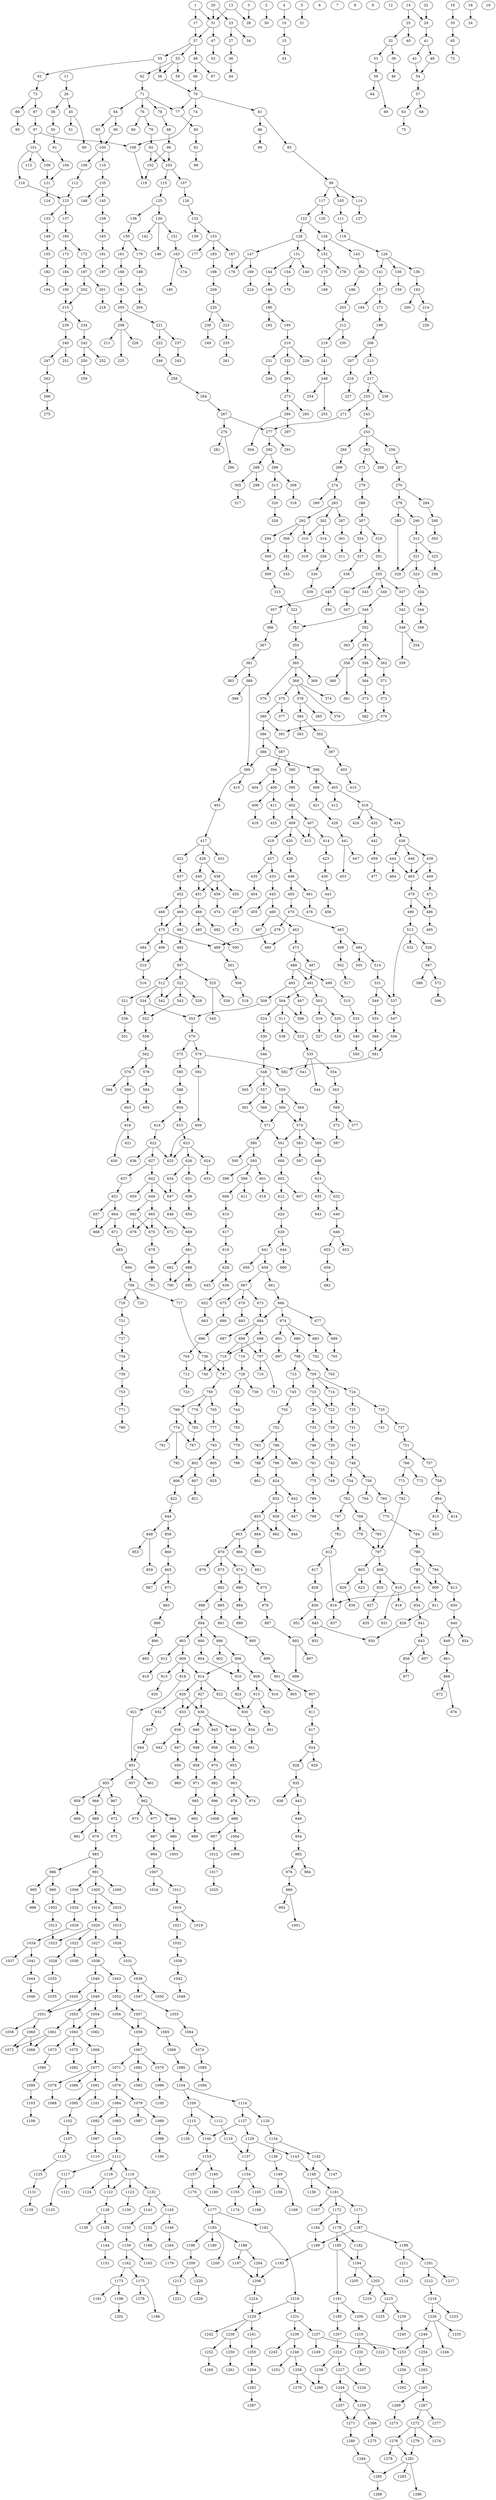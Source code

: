 digraph Day22 {
	1	[label=1];
	17	[label=17];
	1 -> 17;
	31	[label=31];
	1 -> 31;
	2	[label=2];
	30	[label=30];
	2 -> 30;
	3	[label=3];
	28	[label=28];
	3 -> 28	[minlen=1];
	4	[label=4];
	10	[label=10];
	4 -> 10	[minlen=1];
	5	[label=5];
	21	[label=21];
	5 -> 21;
	6	[label=6];
	7	[label=7];
	8	[label=8];
	9	[label=9];
	15	[label=15];
	10 -> 15;
	11	[label=11];
	26	[label=26];
	11 -> 26	[minlen=1];
	12	[label=12];
	13	[label=13];
	13 -> 28;
	13 -> 31;
	14	[label=14];
	25	[label=25];
	14 -> 25;
	29	[label=29];
	14 -> 29;
	43	[label=43];
	15 -> 43	[minlen=1];
	16	[label=16];
	35	[label=35];
	16 -> 35	[minlen=1];
	37	[label=37];
	17 -> 37;
	18	[label=18];
	24	[label=24];
	18 -> 24;
	19	[label=19];
	20	[label=20];
	23	[label=23];
	20 -> 23;
	20 -> 31;
	22	[label=22];
	22 -> 29	[minlen=1];
	27	[label=27];
	23 -> 27;
	34	[label=34];
	23 -> 34	[minlen=1];
	32	[label=32];
	25 -> 32;
	40	[label=40];
	25 -> 40	[minlen=1];
	38	[label=38];
	26 -> 38;
	45	[label=45];
	26 -> 45;
	36	[label=36];
	27 -> 36;
	41	[label=41];
	29 -> 41;
	31 -> 37;
	47	[label=47];
	31 -> 47;
	33	[label=33];
	32 -> 33;
	39	[label=39];
	32 -> 39;
	59	[label=59];
	33 -> 59;
	65	[label=65];
	35 -> 65;
	44	[label=44];
	36 -> 44	[minlen=1];
	48	[label=48];
	37 -> 48;
	53	[label=53];
	37 -> 53;
	55	[label=55];
	37 -> 55;
	50	[label=50];
	38 -> 50;
	46	[label=46];
	39 -> 46	[minlen=1];
	42	[label=42];
	41 -> 42;
	49	[label=49];
	41 -> 49;
	54	[label=54];
	42 -> 54;
	51	[label=51];
	45 -> 51	[minlen=1];
	60	[label=60];
	45 -> 60	[minlen=2];
	52	[label=52];
	47 -> 52	[minlen=1];
	66	[label=66];
	48 -> 66;
	67	[label=67];
	48 -> 67	[minlen=1];
	49 -> 54;
	91	[label=91];
	50 -> 91;
	56	[label=56];
	53 -> 56;
	58	[label=58];
	53 -> 58	[minlen=1];
	62	[label=62];
	53 -> 62;
	57	[label=57];
	54 -> 57;
	55 -> 56;
	61	[label=61];
	55 -> 61;
	70	[label=70];
	56 -> 70;
	63	[label=63];
	57 -> 63;
	68	[label=68];
	57 -> 68	[minlen=1];
	64	[label=64];
	59 -> 64	[minlen=1];
	69	[label=69];
	59 -> 69	[minlen=2];
	73	[label=73];
	61 -> 73;
	71	[label=71];
	62 -> 71;
	75	[label=75];
	63 -> 75	[minlen=1];
	72	[label=72];
	65 -> 72	[minlen=1];
	66 -> 70;
	74	[label=74];
	70 -> 74;
	77	[label=77];
	70 -> 77;
	81	[label=81];
	70 -> 81;
	76	[label=76];
	71 -> 76;
	71 -> 77;
	78	[label=78];
	71 -> 78;
	84	[label=84];
	71 -> 84;
	87	[label=87];
	73 -> 87;
	89	[label=89];
	73 -> 89;
	108	[label=108];
	74 -> 108;
	79	[label=79];
	76 -> 79;
	80	[label=80];
	76 -> 80	[minlen=1];
	85	[label=85];
	77 -> 85;
	88	[label=88];
	78 -> 88;
	82	[label=82];
	79 -> 82;
	83	[label=83];
	81 -> 83;
	86	[label=86];
	81 -> 86;
	102	[label=102];
	82 -> 102;
	103	[label=103];
	82 -> 103;
	99	[label=99];
	83 -> 99;
	90	[label=90];
	84 -> 90;
	93	[label=93];
	84 -> 93;
	92	[label=92];
	85 -> 92;
	94	[label=94];
	86 -> 94	[minlen=1];
	97	[label=97];
	87 -> 97;
	96	[label=96];
	88 -> 96;
	95	[label=95];
	89 -> 95	[minlen=1];
	100	[label=100];
	90 -> 100;
	104	[label=104];
	91 -> 104;
	98	[label=98];
	92 -> 98	[minlen=1];
	93 -> 100;
	96 -> 102;
	96 -> 103;
	101	[label=101];
	97 -> 101;
	97 -> 108;
	105	[label=105];
	99 -> 105;
	114	[label=114];
	99 -> 114;
	117	[label=117];
	99 -> 117;
	106	[label=106];
	100 -> 106;
	110	[label=110];
	100 -> 110;
	109	[label=109];
	101 -> 109;
	113	[label=113];
	101 -> 113	[minlen=1];
	116	[label=116];
	101 -> 116;
	119	[label=119];
	102 -> 119;
	107	[label=107];
	103 -> 107;
	115	[label=115];
	103 -> 115;
	121	[label=121];
	104 -> 121;
	111	[label=111];
	105 -> 111;
	112	[label=112];
	106 -> 112;
	126	[label=126];
	107 -> 126;
	108 -> 119;
	109 -> 121;
	135	[label=135];
	110 -> 135;
	118	[label=118];
	111 -> 118;
	123	[label=123];
	112 -> 123;
	127	[label=127];
	114 -> 127	[minlen=1];
	125	[label=125];
	115 -> 125;
	116 -> 123;
	120	[label=120];
	117 -> 120	[minlen=1];
	122	[label=122];
	117 -> 122;
	129	[label=129];
	118 -> 129;
	124	[label=124];
	121 -> 124	[minlen=1];
	128	[label=128];
	122 -> 128;
	134	[label=134];
	122 -> 134;
	133	[label=133];
	123 -> 133;
	137	[label=137];
	123 -> 137;
	130	[label=130];
	125 -> 130;
	138	[label=138];
	125 -> 138;
	132	[label=132];
	126 -> 132;
	131	[label=131];
	128 -> 131;
	147	[label=147];
	128 -> 147;
	152	[label=152];
	128 -> 152;
	136	[label=136];
	129 -> 136;
	141	[label=141];
	129 -> 141;
	156	[label=156];
	129 -> 156;
	142	[label=142];
	130 -> 142	[minlen=1];
	146	[label=146];
	130 -> 146	[minlen=2];
	151	[label=151];
	130 -> 151;
	140	[label=140];
	131 -> 140	[minlen=1];
	144	[label=144];
	131 -> 144;
	154	[label=154];
	131 -> 154;
	139	[label=139];
	132 -> 139	[minlen=1];
	153	[label=153];
	132 -> 153;
	149	[label=149];
	133 -> 149;
	143	[label=143];
	134 -> 143;
	134 -> 152;
	145	[label=145];
	135 -> 145;
	148	[label=148];
	135 -> 148	[minlen=1];
	193	[label=193];
	136 -> 193;
	160	[label=160];
	137 -> 160;
	150	[label=150];
	138 -> 150;
	157	[label=157];
	141 -> 157;
	162	[label=162];
	143 -> 162;
	166	[label=166];
	144 -> 166;
	158	[label=158];
	145 -> 158;
	169	[label=169];
	147 -> 169;
	176	[label=176];
	147 -> 176;
	155	[label=155];
	149 -> 155;
	161	[label=161];
	150 -> 161;
	179	[label=179];
	150 -> 179;
	163	[label=163];
	151 -> 163;
	175	[label=175];
	152 -> 175;
	178	[label=178];
	152 -> 178	[minlen=1];
	167	[label=167];
	153 -> 167;
	177	[label=177];
	153 -> 177	[minlen=1];
	183	[label=183];
	153 -> 183;
	170	[label=170];
	154 -> 170	[minlen=1];
	182	[label=182];
	155 -> 182;
	159	[label=159];
	156 -> 159	[minlen=1];
	164	[label=164];
	157 -> 164	[minlen=1];
	171	[label=171];
	157 -> 171;
	165	[label=165];
	158 -> 165;
	172	[label=172];
	160 -> 172;
	173	[label=173];
	160 -> 173;
	168	[label=168];
	161 -> 168;
	186	[label=186];
	162 -> 186;
	174	[label=174];
	163 -> 174	[minlen=1];
	185	[label=185];
	163 -> 185	[minlen=2];
	181	[label=181];
	165 -> 181;
	180	[label=180];
	166 -> 180;
	167 -> 176;
	191	[label=191];
	168 -> 191;
	224	[label=224];
	169 -> 224	[minlen=1];
	199	[label=199];
	171 -> 199;
	187	[label=187];
	172 -> 187;
	184	[label=184];
	173 -> 184;
	189	[label=189];
	175 -> 189	[minlen=1];
	188	[label=188];
	179 -> 188;
	192	[label=192];
	180 -> 192	[minlen=1];
	195	[label=195];
	180 -> 195;
	197	[label=197];
	181 -> 197	[minlen=1];
	194	[label=194];
	182 -> 194	[minlen=1];
	198	[label=198];
	183 -> 198;
	190	[label=190];
	184 -> 190;
	203	[label=203];
	186 -> 203;
	201	[label=201];
	187 -> 201;
	202	[label=202];
	187 -> 202;
	196	[label=196];
	188 -> 196;
	215	[label=215];
	190 -> 215;
	205	[label=205];
	191 -> 205;
	200	[label=200];
	193 -> 200	[minlen=1];
	214	[label=214];
	193 -> 214;
	210	[label=210];
	195 -> 210;
	204	[label=204];
	196 -> 204	[minlen=1];
	209	[label=209];
	198 -> 209;
	206	[label=206];
	199 -> 206;
	218	[label=218];
	201 -> 218	[minlen=1];
	202 -> 215;
	212	[label=212];
	203 -> 212;
	208	[label=208];
	205 -> 208;
	221	[label=221];
	205 -> 221;
	207	[label=207];
	206 -> 207;
	213	[label=213];
	206 -> 213;
	216	[label=216];
	207 -> 216;
	211	[label=211];
	208 -> 211	[minlen=1];
	225	[label=225];
	208 -> 225	[minlen=2];
	228	[label=228];
	208 -> 228	[minlen=1];
	220	[label=220];
	209 -> 220;
	229	[label=229];
	210 -> 229	[minlen=1];
	231	[label=231];
	210 -> 231;
	232	[label=232];
	210 -> 232;
	219	[label=219];
	212 -> 219;
	230	[label=230];
	212 -> 230	[minlen=1];
	217	[label=217];
	213 -> 217;
	226	[label=226];
	214 -> 226	[minlen=1];
	234	[label=234];
	215 -> 234;
	239	[label=239];
	215 -> 239;
	227	[label=227];
	216 -> 227	[minlen=1];
	233	[label=233];
	217 -> 233;
	236	[label=236];
	217 -> 236	[minlen=1];
	241	[label=241];
	219 -> 241;
	223	[label=223];
	220 -> 223;
	238	[label=238];
	220 -> 238;
	222	[label=222];
	221 -> 222;
	237	[label=237];
	221 -> 237;
	246	[label=246];
	222 -> 246;
	235	[label=235];
	223 -> 235;
	244	[label=244];
	231 -> 244	[minlen=1];
	265	[label=265];
	232 -> 265;
	243	[label=243];
	233 -> 243;
	271	[label=271];
	233 -> 271;
	242	[label=242];
	234 -> 242;
	261	[label=261];
	235 -> 261	[minlen=1];
	245	[label=245];
	237 -> 245	[minlen=1];
	249	[label=249];
	238 -> 249	[minlen=1];
	240	[label=240];
	239 -> 240;
	247	[label=247];
	240 -> 247;
	251	[label=251];
	240 -> 251	[minlen=1];
	248	[label=248];
	241 -> 248;
	250	[label=250];
	242 -> 250;
	252	[label=252];
	242 -> 252	[minlen=1];
	253	[label=253];
	243 -> 253;
	258	[label=258];
	246 -> 258;
	262	[label=262];
	247 -> 262;
	254	[label=254];
	248 -> 254	[minlen=1];
	255	[label=255];
	248 -> 255	[minlen=2];
	259	[label=259];
	250 -> 259	[minlen=1];
	256	[label=256];
	253 -> 256;
	260	[label=260];
	253 -> 260;
	263	[label=263];
	253 -> 263;
	257	[label=257];
	256 -> 257;
	270	[label=270];
	257 -> 270;
	264	[label=264];
	258 -> 264;
	269	[label=269];
	260 -> 269;
	266	[label=266];
	262 -> 266;
	268	[label=268];
	263 -> 268	[minlen=1];
	272	[label=272];
	263 -> 272;
	267	[label=267];
	264 -> 267;
	273	[label=273];
	265 -> 273;
	275	[label=275];
	266 -> 275	[minlen=1];
	276	[label=276];
	267 -> 276;
	277	[label=277];
	267 -> 277;
	274	[label=274];
	269 -> 274;
	278	[label=278];
	270 -> 278;
	284	[label=284];
	270 -> 284;
	271 -> 277;
	279	[label=279];
	272 -> 279;
	280	[label=280];
	273 -> 280;
	285	[label=285];
	273 -> 285	[minlen=1];
	283	[label=283];
	274 -> 283;
	289	[label=289];
	274 -> 289	[minlen=1];
	281	[label=281];
	276 -> 281	[minlen=1];
	296	[label=296];
	276 -> 296	[minlen=2];
	282	[label=282];
	277 -> 282;
	291	[label=291];
	277 -> 291	[minlen=1];
	290	[label=290];
	278 -> 290;
	293	[label=293];
	278 -> 293;
	286	[label=286];
	279 -> 286;
	297	[label=297];
	280 -> 297	[minlen=1];
	304	[label=304];
	280 -> 304	[minlen=2];
	288	[label=288];
	282 -> 288;
	299	[label=299];
	282 -> 299;
	287	[label=287];
	283 -> 287;
	292	[label=292];
	283 -> 292;
	302	[label=302];
	283 -> 302;
	295	[label=295];
	284 -> 295;
	307	[label=307];
	286 -> 307;
	301	[label=301];
	287 -> 301;
	298	[label=298];
	288 -> 298	[minlen=1];
	305	[label=305];
	288 -> 305;
	312	[label=312];
	290 -> 312;
	294	[label=294];
	292 -> 294;
	306	[label=306];
	292 -> 306;
	310	[label=310];
	292 -> 310;
	329	[label=329];
	293 -> 329;
	300	[label=300];
	294 -> 300;
	303	[label=303];
	295 -> 303	[minlen=1];
	308	[label=308];
	299 -> 308;
	313	[label=313];
	299 -> 313;
	309	[label=309];
	300 -> 309;
	311	[label=311];
	301 -> 311	[minlen=1];
	302 -> 310;
	314	[label=314];
	302 -> 314;
	317	[label=317];
	305 -> 317	[minlen=1];
	332	[label=332];
	306 -> 332;
	316	[label=316];
	307 -> 316;
	324	[label=324];
	307 -> 324;
	318	[label=318];
	308 -> 318	[minlen=1];
	315	[label=315];
	309 -> 315;
	319	[label=319];
	310 -> 319	[minlen=1];
	321	[label=321];
	312 -> 321;
	325	[label=325];
	312 -> 325;
	320	[label=320];
	313 -> 320;
	326	[label=326];
	314 -> 326;
	322	[label=322];
	315 -> 322;
	331	[label=331];
	316 -> 331;
	328	[label=328];
	320 -> 328	[minlen=1];
	323	[label=323];
	321 -> 323;
	321 -> 329;
	351	[label=351];
	322 -> 351;
	334	[label=334];
	323 -> 334;
	327	[label=327];
	324 -> 327;
	336	[label=336];
	325 -> 336	[minlen=1];
	330	[label=330];
	326 -> 330;
	338	[label=338];
	327 -> 338;
	339	[label=339];
	330 -> 339	[minlen=1];
	335	[label=335];
	331 -> 335;
	333	[label=333];
	332 -> 333	[minlen=1];
	344	[label=344];
	334 -> 344;
	337	[label=337];
	335 -> 337;
	340	[label=340];
	335 -> 340;
	341	[label=341];
	335 -> 341;
	343	[label=343];
	335 -> 343	[minlen=1];
	342	[label=342];
	337 -> 342;
	345	[label=345];
	338 -> 345;
	346	[label=346];
	340 -> 346;
	347	[label=347];
	341 -> 347	[minlen=1];
	348	[label=348];
	342 -> 348;
	349	[label=349];
	344 -> 349	[minlen=1];
	350	[label=350];
	345 -> 350	[minlen=1];
	357	[label=357];
	345 -> 357;
	346 -> 351;
	352	[label=352];
	346 -> 352;
	354	[label=354];
	348 -> 354	[minlen=1];
	359	[label=359];
	348 -> 359	[minlen=2];
	355	[label=355];
	351 -> 355;
	353	[label=353];
	352 -> 353;
	363	[label=363];
	352 -> 363	[minlen=1];
	356	[label=356];
	353 -> 356;
	358	[label=358];
	353 -> 358;
	362	[label=362];
	353 -> 362;
	365	[label=365];
	355 -> 365;
	364	[label=364];
	356 -> 364;
	366	[label=366];
	357 -> 366;
	360	[label=360];
	358 -> 360	[minlen=1];
	361	[label=361];
	358 -> 361	[minlen=2];
	371	[label=371];
	362 -> 371;
	373	[label=373];
	364 -> 373;
	368	[label=368];
	365 -> 368;
	369	[label=369];
	365 -> 369	[minlen=1];
	370	[label=370];
	365 -> 370	[minlen=2];
	367	[label=367];
	366 -> 367;
	381	[label=381];
	367 -> 381;
	374	[label=374];
	368 -> 374	[minlen=1];
	375	[label=375];
	368 -> 375;
	376	[label=376];
	368 -> 376	[minlen=2];
	378	[label=378];
	368 -> 378;
	372	[label=372];
	371 -> 372;
	379	[label=379];
	372 -> 379;
	382	[label=382];
	373 -> 382	[minlen=1];
	377	[label=377];
	375 -> 377	[minlen=1];
	380	[label=380];
	375 -> 380;
	384	[label=384];
	378 -> 384;
	385	[label=385];
	378 -> 385	[minlen=1];
	391	[label=391];
	379 -> 391;
	386	[label=386];
	380 -> 386;
	380 -> 391;
	383	[label=383];
	381 -> 383	[minlen=1];
	389	[label=389];
	381 -> 389;
	392	[label=392];
	384 -> 392;
	393	[label=393];
	384 -> 393	[minlen=1];
	387	[label=387];
	386 -> 387;
	388	[label=388];
	386 -> 388;
	390	[label=390];
	387 -> 390;
	394	[label=394];
	387 -> 394;
	396	[label=396];
	388 -> 396;
	399	[label=399];
	388 -> 399;
	398	[label=398];
	389 -> 398	[minlen=1];
	389 -> 399;
	395	[label=395];
	390 -> 395;
	397	[label=397];
	392 -> 397;
	400	[label=400];
	394 -> 400;
	404	[label=404];
	394 -> 404	[minlen=1];
	402	[label=402];
	395 -> 402;
	405	[label=405];
	396 -> 405;
	408	[label=408];
	396 -> 408;
	403	[label=403];
	397 -> 403;
	401	[label=401];
	399 -> 401;
	410	[label=410];
	399 -> 410	[minlen=1];
	406	[label=406];
	400 -> 406;
	411	[label=411];
	400 -> 411;
	417	[label=417];
	401 -> 417;
	407	[label=407];
	402 -> 407;
	409	[label=409];
	402 -> 409;
	415	[label=415];
	403 -> 415	[minlen=1];
	412	[label=412];
	405 -> 412	[minlen=1];
	416	[label=416];
	405 -> 416;
	419	[label=419];
	406 -> 419	[minlen=1];
	413	[label=413];
	407 -> 413;
	414	[label=414];
	407 -> 414;
	421	[label=421];
	408 -> 421;
	409 -> 413;
	418	[label=418];
	409 -> 418;
	420	[label=420];
	409 -> 420;
	425	[label=425];
	411 -> 425	[minlen=1];
	423	[label=423];
	414 -> 423;
	424	[label=424];
	416 -> 424	[minlen=1];
	432	[label=432];
	416 -> 432;
	434	[label=434];
	416 -> 434;
	422	[label=422];
	417 -> 422;
	426	[label=426];
	417 -> 426;
	431	[label=431];
	417 -> 431	[minlen=1];
	427	[label=427];
	418 -> 427;
	428	[label=428];
	420 -> 428;
	429	[label=429];
	421 -> 429;
	437	[label=437];
	422 -> 437;
	430	[label=430];
	423 -> 430;
	438	[label=438];
	426 -> 438;
	440	[label=440];
	426 -> 440;
	433	[label=433];
	427 -> 433;
	435	[label=435];
	427 -> 435;
	448	[label=448];
	428 -> 448;
	441	[label=441];
	429 -> 441;
	443	[label=443];
	430 -> 443;
	442	[label=442];
	432 -> 442;
	445	[label=445];
	433 -> 445;
	436	[label=436];
	434 -> 436;
	454	[label=454];
	435 -> 454;
	439	[label=439];
	436 -> 439;
	444	[label=444];
	436 -> 444;
	446	[label=446];
	436 -> 446;
	452	[label=452];
	437 -> 452;
	450	[label=450];
	438 -> 450	[minlen=1];
	451	[label=451];
	438 -> 451;
	458	[label=458];
	438 -> 458;
	449	[label=449];
	439 -> 449;
	463	[label=463];
	439 -> 463;
	440 -> 451;
	440 -> 458;
	447	[label=447];
	441 -> 447	[minlen=1];
	453	[label=453];
	441 -> 453	[minlen=2];
	459	[label=459];
	442 -> 459;
	456	[label=456];
	443 -> 456	[minlen=1];
	444 -> 463;
	464	[label=464];
	444 -> 464	[minlen=1];
	455	[label=455];
	445 -> 455	[minlen=1];
	460	[label=460];
	445 -> 460;
	446 -> 463;
	461	[label=461];
	448 -> 461;
	465	[label=465];
	448 -> 465;
	471	[label=471];
	449 -> 471;
	468	[label=468];
	451 -> 468;
	466	[label=466];
	452 -> 466;
	469	[label=469];
	452 -> 469;
	457	[label=457];
	454 -> 457;
	472	[label=472];
	457 -> 472	[minlen=1];
	474	[label=474];
	458 -> 474	[minlen=1];
	477	[label=477];
	459 -> 477	[minlen=1];
	462	[label=462];
	460 -> 462;
	467	[label=467];
	460 -> 467;
	476	[label=476];
	461 -> 476	[minlen=1];
	473	[label=473];
	462 -> 473;
	480	[label=480];
	462 -> 480;
	479	[label=479];
	463 -> 479;
	470	[label=470];
	465 -> 470;
	475	[label=475];
	466 -> 475;
	467 -> 480;
	482	[label=482];
	468 -> 482	[minlen=1];
	485	[label=485];
	468 -> 485;
	469 -> 475;
	481	[label=481];
	469 -> 481;
	478	[label=478];
	470 -> 478;
	483	[label=483];
	470 -> 483;
	486	[label=486];
	471 -> 486;
	487	[label=487];
	473 -> 487;
	488	[label=488];
	473 -> 488;
	484	[label=484];
	475 -> 484;
	489	[label=489];
	475 -> 489;
	496	[label=496];
	475 -> 496;
	478 -> 489;
	479 -> 486;
	490	[label=490];
	479 -> 490;
	492	[label=492];
	481 -> 492;
	494	[label=494];
	483 -> 494;
	498	[label=498];
	483 -> 498;
	510	[label=510];
	484 -> 510;
	500	[label=500];
	485 -> 500	[minlen=1];
	495	[label=495];
	486 -> 495	[minlen=1];
	491	[label=491];
	487 -> 491;
	488 -> 491;
	493	[label=493];
	488 -> 493;
	499	[label=499];
	488 -> 499;
	501	[label=501];
	489 -> 501;
	513	[label=513];
	490 -> 513;
	503	[label=503];
	491 -> 503;
	504	[label=504];
	491 -> 504;
	507	[label=507];
	492 -> 507;
	497	[label=497];
	493 -> 497;
	509	[label=509];
	493 -> 509;
	505	[label=505];
	494 -> 505	[minlen=1];
	514	[label=514];
	494 -> 514;
	496 -> 510;
	506	[label=506];
	497 -> 506;
	502	[label=502];
	498 -> 502;
	515	[label=515];
	499 -> 515;
	508	[label=508];
	501 -> 508;
	517	[label=517];
	502 -> 517	[minlen=1];
	519	[label=519];
	503 -> 519;
	520	[label=520];
	503 -> 520;
	504 -> 506;
	511	[label=511];
	504 -> 511;
	524	[label=524];
	504 -> 524;
	512	[label=512];
	507 -> 512;
	522	[label=522];
	507 -> 522;
	525	[label=525];
	507 -> 525;
	518	[label=518];
	508 -> 518	[minlen=1];
	553	[label=553];
	509 -> 553;
	516	[label=516];
	510 -> 516	[minlen=1];
	523	[label=523];
	511 -> 523;
	538	[label=538];
	511 -> 538	[minlen=1];
	521	[label=521];
	512 -> 521;
	534	[label=534];
	512 -> 534;
	542	[label=542];
	512 -> 542;
	526	[label=526];
	513 -> 526;
	532	[label=532];
	513 -> 532	[minlen=1];
	537	[label=537];
	513 -> 537;
	531	[label=531];
	514 -> 531;
	533	[label=533];
	515 -> 533;
	527	[label=527];
	519 -> 527	[minlen=1];
	529	[label=529];
	520 -> 529	[minlen=1];
	536	[label=536];
	521 -> 536;
	528	[label=528];
	522 -> 528	[minlen=1];
	522 -> 542;
	543	[label=543];
	522 -> 543;
	535	[label=535];
	523 -> 535;
	530	[label=530];
	524 -> 530;
	539	[label=539];
	525 -> 539	[minlen=1];
	545	[label=545];
	525 -> 545	[minlen=2];
	567	[label=567];
	526 -> 567;
	546	[label=546];
	530 -> 546;
	531 -> 537;
	549	[label=549];
	531 -> 549;
	540	[label=540];
	533 -> 540;
	552	[label=552];
	534 -> 552;
	534 -> 553;
	541	[label=541];
	535 -> 541	[minlen=1];
	544	[label=544];
	535 -> 544	[minlen=2];
	554	[label=554];
	535 -> 554;
	551	[label=551];
	536 -> 551	[minlen=1];
	547	[label=547];
	537 -> 547;
	550	[label=550];
	540 -> 550	[minlen=1];
	543 -> 552;
	548	[label=548];
	546 -> 548;
	556	[label=556];
	547 -> 556;
	557	[label=557];
	548 -> 557;
	559	[label=559];
	548 -> 559;
	565	[label=565];
	548 -> 565	[minlen=1];
	555	[label=555];
	549 -> 555;
	558	[label=558];
	552 -> 558;
	570	[label=570];
	553 -> 570;
	563	[label=563];
	554 -> 563;
	568	[label=568];
	555 -> 568;
	581	[label=581];
	556 -> 581;
	561	[label=561];
	557 -> 561;
	566	[label=566];
	557 -> 566	[minlen=1];
	562	[label=562];
	558 -> 562;
	560	[label=560];
	559 -> 560;
	564	[label=564];
	559 -> 564;
	571	[label=571];
	560 -> 571;
	574	[label=574];
	560 -> 574;
	561 -> 571;
	576	[label=576];
	562 -> 576;
	578	[label=578];
	562 -> 578;
	569	[label=569];
	563 -> 569;
	564 -> 574;
	572	[label=572];
	567 -> 572;
	586	[label=586];
	567 -> 586	[minlen=1];
	568 -> 581;
	573	[label=573];
	569 -> 573;
	577	[label=577];
	569 -> 577	[minlen=1];
	575	[label=575];
	570 -> 575;
	579	[label=579];
	570 -> 579;
	580	[label=580];
	571 -> 580;
	591	[label=591];
	571 -> 591;
	596	[label=596];
	572 -> 596	[minlen=1];
	587	[label=587];
	573 -> 587	[minlen=1];
	583	[label=583];
	574 -> 583;
	589	[label=589];
	574 -> 589;
	574 -> 591;
	585	[label=585];
	575 -> 585;
	584	[label=584];
	576 -> 584	[minlen=1];
	590	[label=590];
	576 -> 590;
	594	[label=594];
	578 -> 594;
	582	[label=582];
	579 -> 582;
	592	[label=592];
	579 -> 592;
	593	[label=593];
	580 -> 593;
	595	[label=595];
	580 -> 595	[minlen=1];
	581 -> 582;
	597	[label=597];
	583 -> 597	[minlen=1];
	588	[label=588];
	585 -> 588;
	604	[label=604];
	588 -> 604;
	608	[label=608];
	589 -> 608;
	603	[label=603];
	590 -> 603;
	600	[label=600];
	591 -> 600;
	609	[label=609];
	592 -> 609;
	598	[label=598];
	593 -> 598	[minlen=1];
	599	[label=599];
	593 -> 599;
	601	[label=601];
	593 -> 601;
	605	[label=605];
	594 -> 605	[minlen=1];
	606	[label=606];
	599 -> 606;
	611	[label=611];
	599 -> 611	[minlen=1];
	602	[label=602];
	600 -> 602;
	618	[label=618];
	601 -> 618	[minlen=1];
	607	[label=607];
	602 -> 607	[minlen=1];
	612	[label=612];
	602 -> 612;
	616	[label=616];
	603 -> 616;
	614	[label=614];
	604 -> 614;
	615	[label=615];
	604 -> 615;
	610	[label=610];
	606 -> 610;
	613	[label=613];
	608 -> 613;
	625	[label=625];
	609 -> 625;
	617	[label=617];
	610 -> 617;
	620	[label=620];
	612 -> 620;
	632	[label=632];
	613 -> 632;
	635	[label=635];
	613 -> 635;
	622	[label=622];
	614 -> 622;
	623	[label=623];
	615 -> 623;
	621	[label=621];
	616 -> 621	[minlen=1];
	630	[label=630];
	616 -> 630	[minlen=2];
	619	[label=619];
	617 -> 619;
	628	[label=628];
	619 -> 628;
	629	[label=629];
	620 -> 629;
	622 -> 625;
	627	[label=627];
	622 -> 627;
	636	[label=636];
	622 -> 636	[minlen=1];
	624	[label=624];
	623 -> 624;
	623 -> 625;
	626	[label=626];
	623 -> 626;
	633	[label=633];
	624 -> 633	[minlen=1];
	631	[label=631];
	626 -> 631;
	634	[label=634];
	626 -> 634;
	637	[label=637];
	627 -> 637;
	642	[label=642];
	627 -> 642;
	638	[label=638];
	628 -> 638;
	645	[label=645];
	628 -> 645	[minlen=1];
	641	[label=641];
	629 -> 641;
	644	[label=644];
	629 -> 644;
	639	[label=639];
	631 -> 639;
	640	[label=640];
	632 -> 640;
	647	[label=647];
	634 -> 647;
	643	[label=643];
	635 -> 643	[minlen=1];
	651	[label=651];
	637 -> 651;
	652	[label=652];
	638 -> 652;
	654	[label=654];
	639 -> 654	[minlen=1];
	646	[label=646];
	640 -> 646;
	656	[label=656];
	641 -> 656	[minlen=1];
	659	[label=659];
	641 -> 659;
	642 -> 647;
	649	[label=649];
	642 -> 649;
	650	[label=650];
	642 -> 650	[minlen=1];
	660	[label=660];
	644 -> 660	[minlen=1];
	653	[label=653];
	646 -> 653	[minlen=1];
	655	[label=655];
	646 -> 655;
	648	[label=648];
	647 -> 648;
	669	[label=669];
	648 -> 669;
	662	[label=662];
	649 -> 662;
	665	[label=665];
	649 -> 665;
	657	[label=657];
	651 -> 657;
	664	[label=664];
	651 -> 664;
	663	[label=663];
	652 -> 663	[minlen=1];
	658	[label=658];
	655 -> 658;
	668	[label=668];
	657 -> 668;
	682	[label=682];
	658 -> 682	[minlen=1];
	661	[label=661];
	659 -> 661;
	667	[label=667];
	659 -> 667;
	666	[label=666];
	661 -> 666;
	670	[label=670];
	662 -> 670;
	676	[label=676];
	662 -> 676;
	664 -> 668;
	671	[label=671];
	664 -> 671;
	665 -> 670;
	672	[label=672];
	665 -> 672	[minlen=1];
	665 -> 676;
	674	[label=674];
	666 -> 674;
	677	[label=677];
	666 -> 677;
	684	[label=684];
	666 -> 684;
	673	[label=673];
	667 -> 673;
	675	[label=675];
	667 -> 675;
	679	[label=679];
	667 -> 679;
	681	[label=681];
	669 -> 681;
	678	[label=678];
	670 -> 678;
	685	[label=685];
	671 -> 685;
	673 -> 684;
	680	[label=680];
	674 -> 680;
	683	[label=683];
	674 -> 683;
	691	[label=691];
	674 -> 691;
	690	[label=690];
	675 -> 690;
	689	[label=689];
	677 -> 689;
	686	[label=686];
	678 -> 686;
	693	[label=693];
	679 -> 693	[minlen=1];
	708	[label=708];
	680 -> 708;
	688	[label=688];
	681 -> 688;
	692	[label=692];
	681 -> 692;
	702	[label=702];
	683 -> 702;
	687	[label=687];
	684 -> 687	[minlen=1];
	698	[label=698];
	684 -> 698;
	699	[label=699];
	684 -> 699;
	694	[label=694];
	685 -> 694;
	701	[label=701];
	686 -> 701	[minlen=1];
	695	[label=695];
	688 -> 695	[minlen=1];
	700	[label=700];
	688 -> 700;
	705	[label=705];
	689 -> 705	[minlen=1];
	696	[label=696];
	690 -> 696;
	697	[label=697];
	691 -> 697	[minlen=1];
	692 -> 700;
	706	[label=706];
	694 -> 706;
	704	[label=704];
	696 -> 704;
	707	[label=707];
	698 -> 707;
	718	[label=718];
	698 -> 718;
	699 -> 707;
	699 -> 718;
	719	[label=719];
	699 -> 719;
	703	[label=703];
	702 -> 703	[minlen=1];
	712	[label=712];
	704 -> 712;
	716	[label=716];
	706 -> 716;
	717	[label=717];
	706 -> 717;
	720	[label=720];
	706 -> 720	[minlen=1];
	710	[label=710];
	707 -> 710	[minlen=1];
	711	[label=711];
	707 -> 711	[minlen=2];
	709	[label=709];
	708 -> 709;
	713	[label=713];
	708 -> 713;
	714	[label=714];
	709 -> 714;
	715	[label=715];
	709 -> 715;
	724	[label=724];
	709 -> 724;
	723	[label=723];
	712 -> 723	[minlen=1];
	745	[label=745];
	713 -> 745;
	722	[label=722];
	714 -> 722;
	715 -> 722;
	726	[label=726];
	715 -> 726;
	721	[label=721];
	716 -> 721;
	736	[label=736];
	717 -> 736;
	740	[label=740];
	718 -> 740;
	747	[label=747];
	718 -> 747;
	728	[label=728];
	719 -> 728;
	727	[label=727];
	721 -> 727;
	729	[label=729];
	722 -> 729;
	725	[label=725];
	724 -> 725;
	735	[label=735];
	724 -> 735;
	731	[label=731];
	725 -> 731;
	733	[label=733];
	726 -> 733;
	734	[label=734];
	727 -> 734;
	732	[label=732];
	728 -> 732;
	738	[label=738];
	728 -> 738	[minlen=1];
	730	[label=730];
	729 -> 730;
	742	[label=742];
	730 -> 742;
	743	[label=743];
	731 -> 743;
	744	[label=744];
	732 -> 744;
	746	[label=746];
	733 -> 746;
	739	[label=739];
	734 -> 739;
	737	[label=737];
	735 -> 737;
	741	[label=741];
	735 -> 741	[minlen=1];
	736 -> 740;
	736 -> 747;
	751	[label=751];
	737 -> 751;
	753	[label=753];
	739 -> 753;
	749	[label=749];
	742 -> 749	[minlen=1];
	748	[label=748];
	743 -> 748;
	755	[label=755];
	744 -> 755;
	750	[label=750];
	745 -> 750;
	761	[label=761];
	746 -> 761;
	759	[label=759];
	747 -> 759;
	754	[label=754];
	748 -> 754;
	756	[label=756];
	748 -> 756;
	752	[label=752];
	750 -> 752;
	757	[label=757];
	751 -> 757;
	766	[label=766];
	751 -> 766;
	763	[label=763];
	752 -> 763;
	786	[label=786];
	752 -> 786;
	771	[label=771];
	753 -> 771;
	762	[label=762];
	754 -> 762;
	779	[label=779];
	755 -> 779;
	760	[label=760];
	756 -> 760;
	764	[label=764];
	756 -> 764	[minlen=1];
	758	[label=758];
	757 -> 758;
	804	[label=804];
	758 -> 804;
	765	[label=765];
	759 -> 765;
	769	[label=769];
	759 -> 769;
	776	[label=776];
	759 -> 776;
	770	[label=770];
	760 -> 770;
	775	[label=775];
	761 -> 775;
	767	[label=767];
	762 -> 767;
	768	[label=768];
	762 -> 768;
	788	[label=788];
	763 -> 788;
	777	[label=777];
	765 -> 777;
	772	[label=772];
	766 -> 772	[minlen=1];
	773	[label=773];
	766 -> 773;
	781	[label=781];
	767 -> 781;
	778	[label=778];
	768 -> 778;
	785	[label=785];
	768 -> 785;
	774	[label=774];
	769 -> 774;
	783	[label=783];
	769 -> 783;
	784	[label=784];
	770 -> 784;
	780	[label=780];
	771 -> 780	[minlen=1];
	782	[label=782];
	773 -> 782;
	787	[label=787];
	774 -> 787;
	791	[label=791];
	774 -> 791	[minlen=1];
	792	[label=792];
	774 -> 792	[minlen=2];
	789	[label=789];
	775 -> 789;
	776 -> 783;
	793	[label=793];
	777 -> 793;
	797	[label=797];
	778 -> 797;
	798	[label=798];
	779 -> 798	[minlen=1];
	812	[label=812];
	781 -> 812;
	782 -> 797;
	783 -> 787;
	790	[label=790];
	784 -> 790;
	785 -> 797;
	786 -> 788;
	796	[label=796];
	786 -> 796;
	800	[label=800];
	786 -> 800	[minlen=1];
	801	[label=801];
	788 -> 801	[minlen=1];
	799	[label=799];
	789 -> 799	[minlen=1];
	794	[label=794];
	790 -> 794;
	795	[label=795];
	790 -> 795;
	802	[label=802];
	793 -> 802;
	805	[label=805];
	793 -> 805;
	809	[label=809];
	794 -> 809;
	813	[label=813];
	794 -> 813;
	795 -> 809;
	816	[label=816];
	795 -> 816;
	824	[label=824];
	796 -> 824;
	803	[label=803];
	797 -> 803;
	808	[label=808];
	797 -> 808;
	806	[label=806];
	802 -> 806;
	807	[label=807];
	802 -> 807;
	823	[label=823];
	803 -> 823	[minlen=1];
	829	[label=829];
	803 -> 829;
	814	[label=814];
	804 -> 814	[minlen=1];
	815	[label=815];
	804 -> 815;
	825	[label=825];
	805 -> 825	[minlen=1];
	822	[label=822];
	806 -> 822;
	821	[label=821];
	807 -> 821	[minlen=1];
	810	[label=810];
	808 -> 810;
	820	[label=820];
	808 -> 820;
	811	[label=811];
	809 -> 811;
	818	[label=818];
	810 -> 818	[minlen=1];
	831	[label=831];
	810 -> 831	[minlen=2];
	826	[label=826];
	811 -> 826;
	817	[label=817];
	812 -> 817;
	819	[label=819];
	812 -> 819;
	830	[label=830];
	813 -> 830;
	833	[label=833];
	815 -> 833	[minlen=1];
	816 -> 819;
	834	[label=834];
	816 -> 834;
	828	[label=828];
	817 -> 828;
	837	[label=837];
	819 -> 837	[minlen=1];
	827	[label=827];
	820 -> 827;
	844	[label=844];
	822 -> 844;
	832	[label=832];
	824 -> 832;
	842	[label=842];
	824 -> 842;
	850	[label=850];
	826 -> 850;
	835	[label=835];
	827 -> 835	[minlen=1];
	836	[label=836];
	828 -> 836;
	838	[label=838];
	829 -> 838	[minlen=1];
	840	[label=840];
	830 -> 840;
	839	[label=839];
	832 -> 839;
	855	[label=855];
	832 -> 855;
	841	[label=841];
	834 -> 841;
	845	[label=845];
	836 -> 845;
	851	[label=851];
	836 -> 851	[minlen=1];
	846	[label=846];
	839 -> 846	[minlen=1];
	862	[label=862];
	839 -> 862;
	849	[label=849];
	840 -> 849;
	854	[label=854];
	840 -> 854	[minlen=1];
	843	[label=843];
	841 -> 843;
	847	[label=847];
	842 -> 847	[minlen=1];
	856	[label=856];
	843 -> 856;
	857	[label=857];
	843 -> 857	[minlen=1];
	848	[label=848];
	844 -> 848;
	858	[label=858];
	844 -> 858;
	845 -> 850;
	852	[label=852];
	845 -> 852	[minlen=1];
	853	[label=853];
	848 -> 853	[minlen=1];
	859	[label=859];
	848 -> 859	[minlen=2];
	861	[label=861];
	849 -> 861;
	855 -> 862;
	863	[label=863];
	855 -> 863;
	864	[label=864];
	855 -> 864;
	877	[label=877];
	856 -> 877	[minlen=1];
	860	[label=860];
	858 -> 860;
	865	[label=865];
	860 -> 865;
	868	[label=868];
	861 -> 868;
	866	[label=866];
	863 -> 866;
	870	[label=870];
	863 -> 870;
	869	[label=869];
	864 -> 869	[minlen=1];
	867	[label=867];
	865 -> 867	[minlen=1];
	871	[label=871];
	865 -> 871;
	881	[label=881];
	866 -> 881	[minlen=1];
	872	[label=872];
	868 -> 872	[minlen=1];
	876	[label=876];
	868 -> 876	[minlen=2];
	873	[label=873];
	870 -> 873;
	874	[label=874];
	870 -> 874;
	879	[label=879];
	870 -> 879	[minlen=1];
	883	[label=883];
	871 -> 883;
	882	[label=882];
	873 -> 882;
	875	[label=875];
	874 -> 875;
	880	[label=880];
	874 -> 880;
	878	[label=878];
	875 -> 878;
	887	[label=887];
	878 -> 887;
	884	[label=884];
	880 -> 884;
	885	[label=885];
	882 -> 885;
	888	[label=888];
	882 -> 888;
	886	[label=886];
	883 -> 886;
	889	[label=889];
	884 -> 889	[minlen=1];
	891	[label=891];
	885 -> 891;
	890	[label=890];
	886 -> 890;
	892	[label=892];
	887 -> 892;
	894	[label=894];
	888 -> 894;
	893	[label=893];
	890 -> 893	[minlen=1];
	895	[label=895];
	891 -> 895;
	897	[label=897];
	892 -> 897	[minlen=1];
	898	[label=898];
	892 -> 898	[minlen=2];
	896	[label=896];
	894 -> 896;
	900	[label=900];
	894 -> 900;
	903	[label=903];
	894 -> 903;
	899	[label=899];
	895 -> 899;
	902	[label=902];
	896 -> 902	[minlen=1];
	906	[label=906];
	896 -> 906;
	901	[label=901];
	899 -> 901;
	904	[label=904];
	900 -> 904;
	905	[label=905];
	901 -> 905	[minlen=1];
	907	[label=907];
	901 -> 907;
	909	[label=909];
	903 -> 909;
	912	[label=912];
	903 -> 912;
	910	[label=910];
	904 -> 910;
	908	[label=908];
	906 -> 908;
	906 -> 910;
	914	[label=914];
	906 -> 914;
	911	[label=911];
	907 -> 911;
	915	[label=915];
	908 -> 915;
	916	[label=916];
	908 -> 916	[minlen=1];
	913	[label=913];
	909 -> 913;
	909 -> 914;
	918	[label=918];
	909 -> 918;
	923	[label=923];
	910 -> 923;
	917	[label=917];
	911 -> 917;
	919	[label=919];
	912 -> 919	[minlen=1];
	920	[label=920];
	913 -> 920	[minlen=1];
	922	[label=922];
	914 -> 922;
	926	[label=926];
	914 -> 926;
	927	[label=927];
	914 -> 927;
	925	[label=925];
	915 -> 925;
	930	[label=930];
	915 -> 930;
	924	[label=924];
	917 -> 924;
	921	[label=921];
	918 -> 921;
	951	[label=951];
	921 -> 951;
	922 -> 930;
	923 -> 930;
	928	[label=928];
	924 -> 928;
	929	[label=929];
	924 -> 929	[minlen=1];
	931	[label=931];
	925 -> 931	[minlen=1];
	932	[label=932];
	926 -> 932;
	933	[label=933];
	926 -> 933;
	936	[label=936];
	926 -> 936;
	927 -> 933;
	927 -> 936;
	935	[label=935];
	928 -> 935;
	934	[label=934];
	930 -> 934;
	937	[label=937];
	932 -> 937;
	939	[label=939];
	933 -> 939;
	941	[label=941];
	934 -> 941	[minlen=1];
	938	[label=938];
	935 -> 938	[minlen=1];
	943	[label=943];
	935 -> 943;
	940	[label=940];
	936 -> 940;
	945	[label=945];
	936 -> 945;
	946	[label=946];
	936 -> 946;
	944	[label=944];
	937 -> 944;
	942	[label=942];
	939 -> 942	[minlen=1];
	947	[label=947];
	939 -> 947;
	948	[label=948];
	940 -> 948;
	949	[label=949];
	943 -> 949;
	944 -> 951;
	956	[label=956];
	945 -> 956;
	952	[label=952];
	946 -> 952;
	950	[label=950];
	947 -> 950;
	958	[label=958];
	948 -> 958;
	954	[label=954];
	949 -> 954;
	960	[label=960];
	950 -> 960	[minlen=1];
	955	[label=955];
	951 -> 955;
	957	[label=957];
	951 -> 957;
	961	[label=961];
	951 -> 961	[minlen=1];
	953	[label=953];
	952 -> 953;
	963	[label=963];
	953 -> 963;
	965	[label=965];
	954 -> 965;
	959	[label=959];
	955 -> 959;
	966	[label=966];
	955 -> 966;
	967	[label=967];
	955 -> 967;
	970	[label=970];
	956 -> 970;
	962	[label=962];
	957 -> 962;
	971	[label=971];
	958 -> 971;
	969	[label=969];
	959 -> 969	[minlen=1];
	964	[label=964];
	962 -> 964;
	973	[label=973];
	962 -> 973	[minlen=1];
	977	[label=977];
	962 -> 977;
	974	[label=974];
	963 -> 974	[minlen=1];
	978	[label=978];
	963 -> 978;
	980	[label=980];
	964 -> 980;
	976	[label=976];
	965 -> 976;
	984	[label=984];
	965 -> 984	[minlen=1];
	968	[label=968];
	966 -> 968;
	972	[label=972];
	967 -> 972;
	979	[label=979];
	968 -> 979;
	981	[label=981];
	968 -> 981	[minlen=1];
	982	[label=982];
	970 -> 982;
	985	[label=985];
	971 -> 985;
	975	[label=975];
	972 -> 975	[minlen=1];
	989	[label=989];
	976 -> 989;
	987	[label=987];
	977 -> 987;
	988	[label=988];
	978 -> 988;
	983	[label=983];
	979 -> 983;
	1003	[label=1003];
	980 -> 1003	[minlen=1];
	996	[label=996];
	982 -> 996;
	986	[label=986];
	983 -> 986;
	991	[label=991];
	983 -> 991;
	992	[label=992];
	985 -> 992;
	990	[label=990];
	986 -> 990;
	995	[label=995];
	986 -> 995;
	994	[label=994];
	987 -> 994;
	997	[label=997];
	988 -> 997;
	1004	[label=1004];
	988 -> 1004;
	993	[label=993];
	989 -> 993	[minlen=1];
	1001	[label=1001];
	989 -> 1001	[minlen=2];
	1002	[label=1002];
	990 -> 1002;
	1000	[label=1000];
	991 -> 1000	[minlen=1];
	1005	[label=1005];
	991 -> 1005;
	1006	[label=1006];
	991 -> 1006;
	999	[label=999];
	992 -> 999	[minlen=1];
	1007	[label=1007];
	994 -> 1007;
	998	[label=998];
	995 -> 998	[minlen=1];
	1008	[label=1008];
	996 -> 1008	[minlen=1];
	1012	[label=1012];
	997 -> 1012;
	1013	[label=1013];
	1002 -> 1013;
	1009	[label=1009];
	1004 -> 1009	[minlen=1];
	1010	[label=1010];
	1005 -> 1010;
	1014	[label=1014];
	1005 -> 1014;
	1024	[label=1024];
	1006 -> 1024;
	1011	[label=1011];
	1007 -> 1011;
	1016	[label=1016];
	1007 -> 1016	[minlen=1];
	1015	[label=1015];
	1010 -> 1015;
	1018	[label=1018];
	1011 -> 1018;
	1017	[label=1017];
	1012 -> 1017;
	1023	[label=1023];
	1013 -> 1023;
	1020	[label=1020];
	1014 -> 1020;
	1026	[label=1026];
	1015 -> 1026;
	1025	[label=1025];
	1017 -> 1025	[minlen=1];
	1019	[label=1019];
	1018 -> 1019	[minlen=1];
	1021	[label=1021];
	1018 -> 1021;
	1022	[label=1022];
	1020 -> 1022;
	1020 -> 1023;
	1027	[label=1027];
	1020 -> 1027;
	1032	[label=1032];
	1021 -> 1032;
	1028	[label=1028];
	1022 -> 1028;
	1030	[label=1030];
	1022 -> 1030	[minlen=1];
	1029	[label=1029];
	1024 -> 1029;
	1031	[label=1031];
	1026 -> 1031;
	1036	[label=1036];
	1027 -> 1036;
	1033	[label=1033];
	1028 -> 1033;
	1034	[label=1034];
	1029 -> 1034;
	1038	[label=1038];
	1031 -> 1038;
	1039	[label=1039];
	1032 -> 1039;
	1035	[label=1035];
	1033 -> 1035	[minlen=1];
	1037	[label=1037];
	1034 -> 1037	[minlen=1];
	1041	[label=1041];
	1034 -> 1041;
	1040	[label=1040];
	1036 -> 1040;
	1043	[label=1043];
	1036 -> 1043;
	1047	[label=1047];
	1038 -> 1047;
	1050	[label=1050];
	1038 -> 1050	[minlen=1];
	1042	[label=1042];
	1039 -> 1042;
	1045	[label=1045];
	1040 -> 1045;
	1049	[label=1049];
	1040 -> 1049;
	1044	[label=1044];
	1041 -> 1044;
	1048	[label=1048];
	1042 -> 1048	[minlen=1];
	1052	[label=1052];
	1043 -> 1052;
	1046	[label=1046];
	1044 -> 1046	[minlen=1];
	1051	[label=1051];
	1045 -> 1051;
	1055	[label=1055];
	1047 -> 1055;
	1049 -> 1051;
	1053	[label=1053];
	1049 -> 1053;
	1054	[label=1054];
	1049 -> 1054;
	1058	[label=1058];
	1051 -> 1058	[minlen=1];
	1060	[label=1060];
	1051 -> 1060;
	1056	[label=1056];
	1052 -> 1056;
	1057	[label=1057];
	1052 -> 1057;
	1061	[label=1061];
	1053 -> 1061;
	1063	[label=1063];
	1053 -> 1063;
	1062	[label=1062];
	1054 -> 1062	[minlen=1];
	1054 -> 1063;
	1064	[label=1064];
	1055 -> 1064;
	1059	[label=1059];
	1056 -> 1059;
	1057 -> 1059;
	1065	[label=1065];
	1057 -> 1065;
	1067	[label=1067];
	1059 -> 1067;
	1068	[label=1068];
	1060 -> 1068;
	1072	[label=1072];
	1060 -> 1072;
	1061 -> 1068;
	1061 -> 1072;
	1066	[label=1066];
	1063 -> 1066;
	1073	[label=1073];
	1063 -> 1073;
	1075	[label=1075];
	1063 -> 1075;
	1074	[label=1074];
	1064 -> 1074;
	1069	[label=1069];
	1065 -> 1069;
	1077	[label=1077];
	1066 -> 1077;
	1070	[label=1070];
	1067 -> 1070;
	1071	[label=1071];
	1067 -> 1071;
	1081	[label=1081];
	1067 -> 1081;
	1080	[label=1080];
	1069 -> 1080;
	1096	[label=1096];
	1070 -> 1096;
	1076	[label=1076];
	1071 -> 1076;
	1090	[label=1090];
	1073 -> 1090;
	1085	[label=1085];
	1074 -> 1085;
	1082	[label=1082];
	1075 -> 1082	[minlen=1];
	1079	[label=1079];
	1076 -> 1079;
	1084	[label=1084];
	1076 -> 1084;
	1078	[label=1078];
	1077 -> 1078;
	1086	[label=1086];
	1077 -> 1086	[minlen=1];
	1091	[label=1091];
	1077 -> 1091;
	1088	[label=1088];
	1078 -> 1088	[minlen=1];
	1087	[label=1087];
	1079 -> 1087	[minlen=1];
	1089	[label=1089];
	1079 -> 1089;
	1104	[label=1104];
	1080 -> 1104;
	1083	[label=1083];
	1081 -> 1083	[minlen=1];
	1092	[label=1092];
	1084 -> 1092;
	1093	[label=1093];
	1084 -> 1093;
	1094	[label=1094];
	1085 -> 1094	[minlen=1];
	1098	[label=1098];
	1089 -> 1098;
	1099	[label=1099];
	1090 -> 1099;
	1095	[label=1095];
	1091 -> 1095;
	1101	[label=1101];
	1091 -> 1101	[minlen=1];
	1097	[label=1097];
	1092 -> 1097;
	1105	[label=1105];
	1093 -> 1105;
	1102	[label=1102];
	1095 -> 1102;
	1100	[label=1100];
	1096 -> 1100	[minlen=1];
	1110	[label=1110];
	1097 -> 1110	[minlen=1];
	1106	[label=1106];
	1098 -> 1106	[minlen=1];
	1103	[label=1103];
	1099 -> 1103;
	1107	[label=1107];
	1102 -> 1107;
	1108	[label=1108];
	1103 -> 1108	[minlen=1];
	1109	[label=1109];
	1104 -> 1109;
	1114	[label=1114];
	1104 -> 1114;
	1111	[label=1111];
	1105 -> 1111;
	1113	[label=1113];
	1107 -> 1113;
	1112	[label=1112];
	1109 -> 1112;
	1115	[label=1115];
	1109 -> 1115;
	1116	[label=1116];
	1111 -> 1116;
	1117	[label=1117];
	1111 -> 1117;
	1118	[label=1118];
	1111 -> 1118;
	1119	[label=1119];
	1112 -> 1119;
	1125	[label=1125];
	1113 -> 1125;
	1120	[label=1120];
	1114 -> 1120;
	1127	[label=1127];
	1114 -> 1127;
	1126	[label=1126];
	1115 -> 1126	[minlen=1];
	1140	[label=1140];
	1115 -> 1140;
	1122	[label=1122];
	1116 -> 1122;
	1123	[label=1123];
	1116 -> 1123;
	1132	[label=1132];
	1116 -> 1132;
	1121	[label=1121];
	1117 -> 1121	[minlen=1];
	1133	[label=1133];
	1117 -> 1133	[minlen=2];
	1118 -> 1122;
	1124	[label=1124];
	1118 -> 1124	[minlen=1];
	1137	[label=1137];
	1119 -> 1137;
	1134	[label=1134];
	1120 -> 1134;
	1128	[label=1128];
	1122 -> 1128;
	1130	[label=1130];
	1123 -> 1130	[minlen=1];
	1131	[label=1131];
	1125 -> 1131;
	1129	[label=1129];
	1127 -> 1129;
	1127 -> 1140;
	1135	[label=1135];
	1128 -> 1135;
	1138	[label=1138];
	1128 -> 1138	[minlen=1];
	1129 -> 1137;
	1143	[label=1143];
	1129 -> 1143;
	1139	[label=1139];
	1131 -> 1139	[minlen=1];
	1141	[label=1141];
	1132 -> 1141;
	1145	[label=1145];
	1132 -> 1145;
	1136	[label=1136];
	1134 -> 1136;
	1142	[label=1142];
	1134 -> 1142;
	1144	[label=1144];
	1135 -> 1144;
	1149	[label=1149];
	1136 -> 1149;
	1154	[label=1154];
	1137 -> 1154;
	1153	[label=1153];
	1140 -> 1153;
	1150	[label=1150];
	1141 -> 1150;
	1147	[label=1147];
	1142 -> 1147	[minlen=1];
	1148	[label=1148];
	1142 -> 1148;
	1143 -> 1148;
	1151	[label=1151];
	1144 -> 1151	[minlen=1];
	1146	[label=1146];
	1145 -> 1146;
	1152	[label=1152];
	1145 -> 1152;
	1164	[label=1164];
	1146 -> 1164;
	1156	[label=1156];
	1148 -> 1156	[minlen=1];
	1161	[label=1161];
	1148 -> 1161;
	1158	[label=1158];
	1149 -> 1158	[minlen=1];
	1169	[label=1169];
	1149 -> 1169	[minlen=2];
	1159	[label=1159];
	1150 -> 1159;
	1166	[label=1166];
	1152 -> 1166	[minlen=1];
	1157	[label=1157];
	1153 -> 1157;
	1160	[label=1160];
	1153 -> 1160;
	1155	[label=1155];
	1154 -> 1155;
	1165	[label=1165];
	1154 -> 1165;
	1174	[label=1174];
	1155 -> 1174	[minlen=1];
	1170	[label=1170];
	1157 -> 1170;
	1162	[label=1162];
	1159 -> 1162;
	1163	[label=1163];
	1159 -> 1163	[minlen=1];
	1180	[label=1180];
	1160 -> 1180	[minlen=1];
	1167	[label=1167];
	1161 -> 1167	[minlen=1];
	1171	[label=1171];
	1161 -> 1171;
	1172	[label=1172];
	1161 -> 1172;
	1173	[label=1173];
	1162 -> 1173;
	1175	[label=1175];
	1162 -> 1175;
	1179	[label=1179];
	1164 -> 1179	[minlen=1];
	1168	[label=1168];
	1165 -> 1168	[minlen=1];
	1177	[label=1177];
	1170 -> 1177;
	1187	[label=1187];
	1171 -> 1187;
	1178	[label=1178];
	1172 -> 1178;
	1184	[label=1184];
	1172 -> 1184;
	1181	[label=1181];
	1173 -> 1181	[minlen=1];
	1198	[label=1198];
	1173 -> 1198;
	1176	[label=1176];
	1175 -> 1176	[minlen=1];
	1186	[label=1186];
	1175 -> 1186	[minlen=2];
	1183	[label=1183];
	1177 -> 1183;
	1192	[label=1192];
	1177 -> 1192;
	1182	[label=1182];
	1178 -> 1182;
	1185	[label=1185];
	1178 -> 1185;
	1194	[label=1194];
	1182 -> 1194;
	1188	[label=1188];
	1183 -> 1188;
	1190	[label=1190];
	1183 -> 1190	[minlen=1];
	1196	[label=1196];
	1183 -> 1196;
	1200	[label=1200];
	1183 -> 1200	[minlen=2];
	1189	[label=1189];
	1184 -> 1189;
	1191	[label=1191];
	1185 -> 1191;
	1185 -> 1194;
	1187 -> 1189;
	1199	[label=1199];
	1187 -> 1199;
	1197	[label=1197];
	1188 -> 1197;
	1204	[label=1204];
	1188 -> 1204;
	1193	[label=1193];
	1189 -> 1193;
	1195	[label=1195];
	1191 -> 1195;
	1206	[label=1206];
	1191 -> 1206;
	1218	[label=1218];
	1192 -> 1218;
	1208	[label=1208];
	1193 -> 1208;
	1203	[label=1203];
	1194 -> 1203;
	1205	[label=1205];
	1194 -> 1205	[minlen=1];
	1207	[label=1207];
	1195 -> 1207;
	1209	[label=1209];
	1196 -> 1209;
	1197 -> 1208;
	1202	[label=1202];
	1198 -> 1202	[minlen=1];
	1201	[label=1201];
	1199 -> 1201;
	1211	[label=1211];
	1199 -> 1211;
	1212	[label=1212];
	1201 -> 1212;
	1217	[label=1217];
	1201 -> 1217	[minlen=1];
	1210	[label=1210];
	1203 -> 1210	[minlen=1];
	1215	[label=1215];
	1203 -> 1215;
	1204 -> 1208;
	1219	[label=1219];
	1206 -> 1219;
	1223	[label=1223];
	1207 -> 1223;
	1224	[label=1224];
	1208 -> 1224;
	1213	[label=1213];
	1209 -> 1213;
	1220	[label=1220];
	1209 -> 1220;
	1214	[label=1214];
	1211 -> 1214	[minlen=1];
	1216	[label=1216];
	1212 -> 1216;
	1221	[label=1221];
	1213 -> 1221	[minlen=1];
	1225	[label=1225];
	1215 -> 1225	[minlen=1];
	1230	[label=1230];
	1215 -> 1230;
	1226	[label=1226];
	1216 -> 1226;
	1233	[label=1233];
	1216 -> 1233	[minlen=1];
	1229	[label=1229];
	1218 -> 1229;
	1231	[label=1231];
	1218 -> 1231;
	1222	[label=1222];
	1219 -> 1222	[minlen=1];
	1232	[label=1232];
	1219 -> 1232;
	1228	[label=1228];
	1220 -> 1228	[minlen=1];
	1227	[label=1227];
	1223 -> 1227;
	1238	[label=1238];
	1223 -> 1238;
	1224 -> 1229;
	1235	[label=1235];
	1226 -> 1235	[minlen=1];
	1240	[label=1240];
	1226 -> 1240;
	1246	[label=1246];
	1226 -> 1246	[minlen=2];
	1234	[label=1234];
	1227 -> 1234	[minlen=1];
	1244	[label=1244];
	1227 -> 1244;
	1236	[label=1236];
	1229 -> 1236;
	1241	[label=1241];
	1229 -> 1241;
	1242	[label=1242];
	1229 -> 1242	[minlen=1];
	1245	[label=1245];
	1230 -> 1245	[minlen=1];
	1237	[label=1237];
	1231 -> 1237;
	1239	[label=1239];
	1231 -> 1239;
	1247	[label=1247];
	1232 -> 1247	[minlen=1];
	1250	[label=1250];
	1236 -> 1250;
	1252	[label=1252];
	1236 -> 1252;
	1249	[label=1249];
	1237 -> 1249	[minlen=1];
	1253	[label=1253];
	1237 -> 1253;
	1268	[label=1268];
	1238 -> 1268;
	1243	[label=1243];
	1239 -> 1243	[minlen=1];
	1248	[label=1248];
	1239 -> 1248;
	1240 -> 1253;
	1254	[label=1254];
	1240 -> 1254;
	1255	[label=1255];
	1241 -> 1255;
	1257	[label=1257];
	1244 -> 1257;
	1259	[label=1259];
	1244 -> 1259;
	1251	[label=1251];
	1248 -> 1251	[minlen=1];
	1258	[label=1258];
	1248 -> 1258;
	1261	[label=1261];
	1250 -> 1261	[minlen=1];
	1260	[label=1260];
	1252 -> 1260	[minlen=1];
	1256	[label=1256];
	1253 -> 1256;
	1263	[label=1263];
	1254 -> 1263;
	1264	[label=1264];
	1255 -> 1264;
	1262	[label=1262];
	1256 -> 1262	[minlen=1];
	1271	[label=1271];
	1257 -> 1271;
	1258 -> 1268;
	1270	[label=1270];
	1258 -> 1270	[minlen=1];
	1266	[label=1266];
	1259 -> 1266;
	1259 -> 1271;
	1265	[label=1265];
	1263 -> 1265;
	1282	[label=1282];
	1264 -> 1282;
	1267	[label=1267];
	1265 -> 1267;
	1269	[label=1269];
	1265 -> 1269;
	1275	[label=1275];
	1266 -> 1275	[minlen=1];
	1272	[label=1272];
	1267 -> 1272;
	1277	[label=1277];
	1267 -> 1277	[minlen=1];
	1273	[label=1273];
	1269 -> 1273	[minlen=1];
	1280	[label=1280];
	1271 -> 1280;
	1274	[label=1274];
	1272 -> 1274	[minlen=1];
	1276	[label=1276];
	1272 -> 1276;
	1279	[label=1279];
	1272 -> 1279;
	1278	[label=1278];
	1276 -> 1278	[minlen=1];
	1281	[label=1281];
	1276 -> 1281;
	1279 -> 1281;
	1284	[label=1284];
	1280 -> 1284;
	1283	[label=1283];
	1281 -> 1283	[minlen=1];
	1285	[label=1285];
	1281 -> 1285;
	1286	[label=1286];
	1281 -> 1286	[minlen=2];
	1287	[label=1287];
	1282 -> 1287	[minlen=1];
	1284 -> 1285;
	1288	[label=1288];
	1285 -> 1288	[minlen=1];
}
